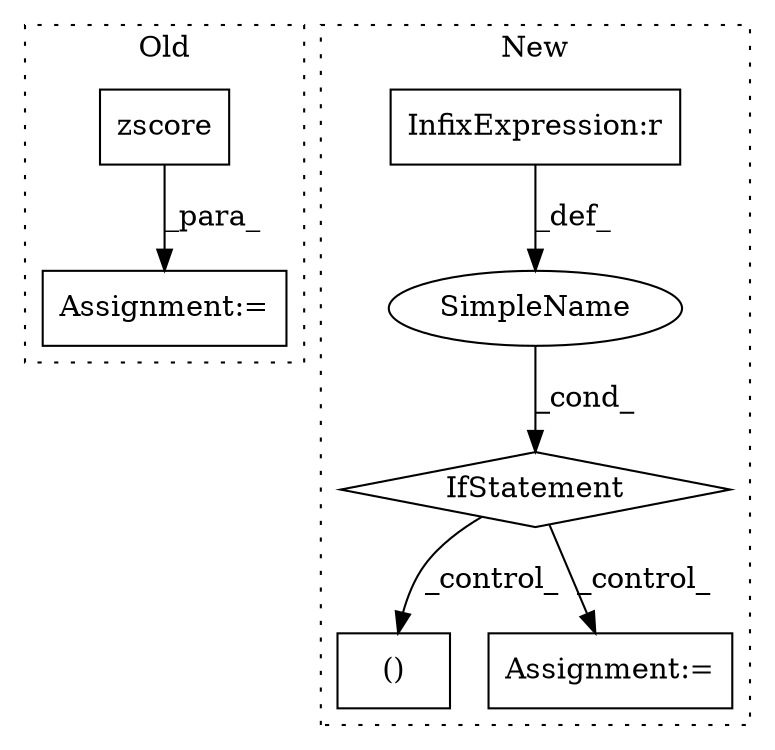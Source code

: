 digraph G {
subgraph cluster0 {
1 [label="zscore" a="32" s="1705,1720" l="7,1" shape="box"];
5 [label="Assignment:=" a="7" s="1698" l="1" shape="box"];
label = "Old";
style="dotted";
}
subgraph cluster1 {
2 [label="IfStatement" a="25" s="3418,3452" l="4,2" shape="diamond"];
3 [label="()" a="106" s="3572" l="31" shape="box"];
4 [label="Assignment:=" a="7" s="3648" l="2" shape="box"];
6 [label="SimpleName" a="42" s="" l="" shape="ellipse"];
7 [label="InfixExpression:r" a="27" s="3427" l="3" shape="box"];
label = "New";
style="dotted";
}
1 -> 5 [label="_para_"];
2 -> 3 [label="_control_"];
2 -> 4 [label="_control_"];
6 -> 2 [label="_cond_"];
7 -> 6 [label="_def_"];
}